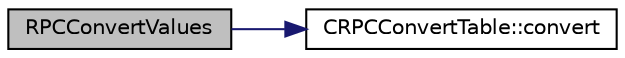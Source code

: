 digraph "RPCConvertValues"
{
  edge [fontname="Helvetica",fontsize="10",labelfontname="Helvetica",labelfontsize="10"];
  node [fontname="Helvetica",fontsize="10",shape=record];
  rankdir="LR";
  Node38 [label="RPCConvertValues",height=0.2,width=0.4,color="black", fillcolor="grey75", style="filled", fontcolor="black"];
  Node38 -> Node39 [color="midnightblue",fontsize="10",style="solid",fontname="Helvetica"];
  Node39 [label="CRPCConvertTable::convert",height=0.2,width=0.4,color="black", fillcolor="white", style="filled",URL="$d5/d92/class_c_r_p_c_convert_table.html#a034b770cb03e79074111b85eba889e58"];
}

